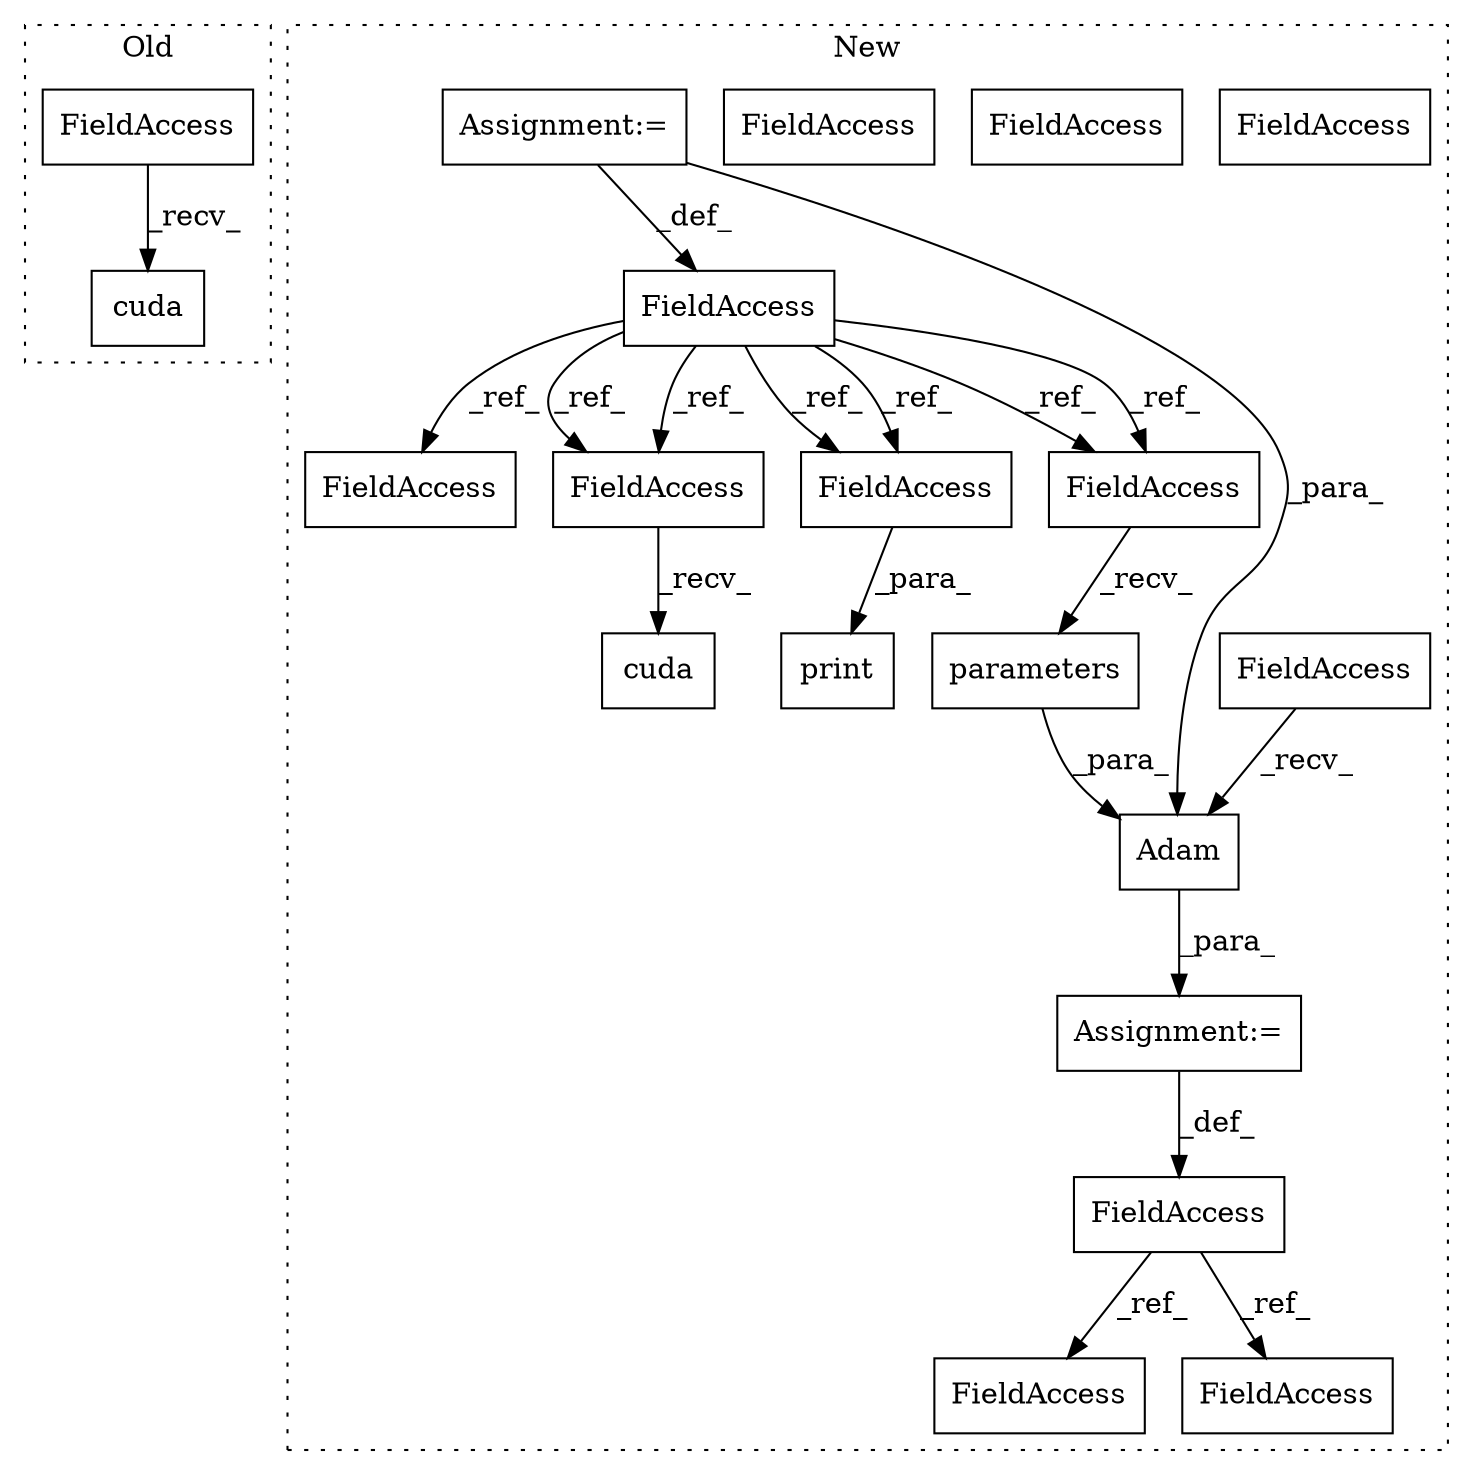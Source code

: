 digraph G {
subgraph cluster0 {
1 [label="cuda" a="32" s="2249" l="6" shape="box"];
4 [label="FieldAccess" a="22" s="2245" l="3" shape="box"];
label = "Old";
style="dotted";
}
subgraph cluster1 {
2 [label="parameters" a="32" s="2750" l="12" shape="box"];
3 [label="FieldAccess" a="22" s="2717" l="7" shape="box"];
5 [label="FieldAccess" a="22" s="2264" l="7" shape="box"];
6 [label="print" a="32" s="2434,2447" l="6,1" shape="box"];
7 [label="FieldAccess" a="22" s="4640" l="7" shape="box"];
8 [label="FieldAccess" a="22" s="2382" l="7" shape="box"];
9 [label="FieldAccess" a="22" s="4906" l="7" shape="box"];
10 [label="FieldAccess" a="22" s="2742" l="7" shape="box"];
11 [label="FieldAccess" a="22" s="2440" l="7" shape="box"];
12 [label="Assignment:=" a="7" s="2724" l="1" shape="box"];
13 [label="cuda" a="32" s="2390" l="6" shape="box"];
14 [label="Adam" a="32" s="2737,2783" l="5,1" shape="box"];
15 [label="FieldAccess" a="22" s="2725" l="11" shape="box"];
16 [label="FieldAccess" a="22" s="4722" l="7" shape="box"];
17 [label="Assignment:=" a="7" s="2271" l="1" shape="box"];
18 [label="FieldAccess" a="22" s="2382" l="7" shape="box"];
19 [label="FieldAccess" a="22" s="2440" l="7" shape="box"];
20 [label="FieldAccess" a="22" s="2742" l="7" shape="box"];
label = "New";
style="dotted";
}
2 -> 14 [label="_para_"];
3 -> 16 [label="_ref_"];
3 -> 9 [label="_ref_"];
4 -> 1 [label="_recv_"];
5 -> 18 [label="_ref_"];
5 -> 20 [label="_ref_"];
5 -> 19 [label="_ref_"];
5 -> 18 [label="_ref_"];
5 -> 20 [label="_ref_"];
5 -> 19 [label="_ref_"];
5 -> 7 [label="_ref_"];
12 -> 3 [label="_def_"];
14 -> 12 [label="_para_"];
15 -> 14 [label="_recv_"];
17 -> 14 [label="_para_"];
17 -> 5 [label="_def_"];
18 -> 13 [label="_recv_"];
19 -> 6 [label="_para_"];
20 -> 2 [label="_recv_"];
}